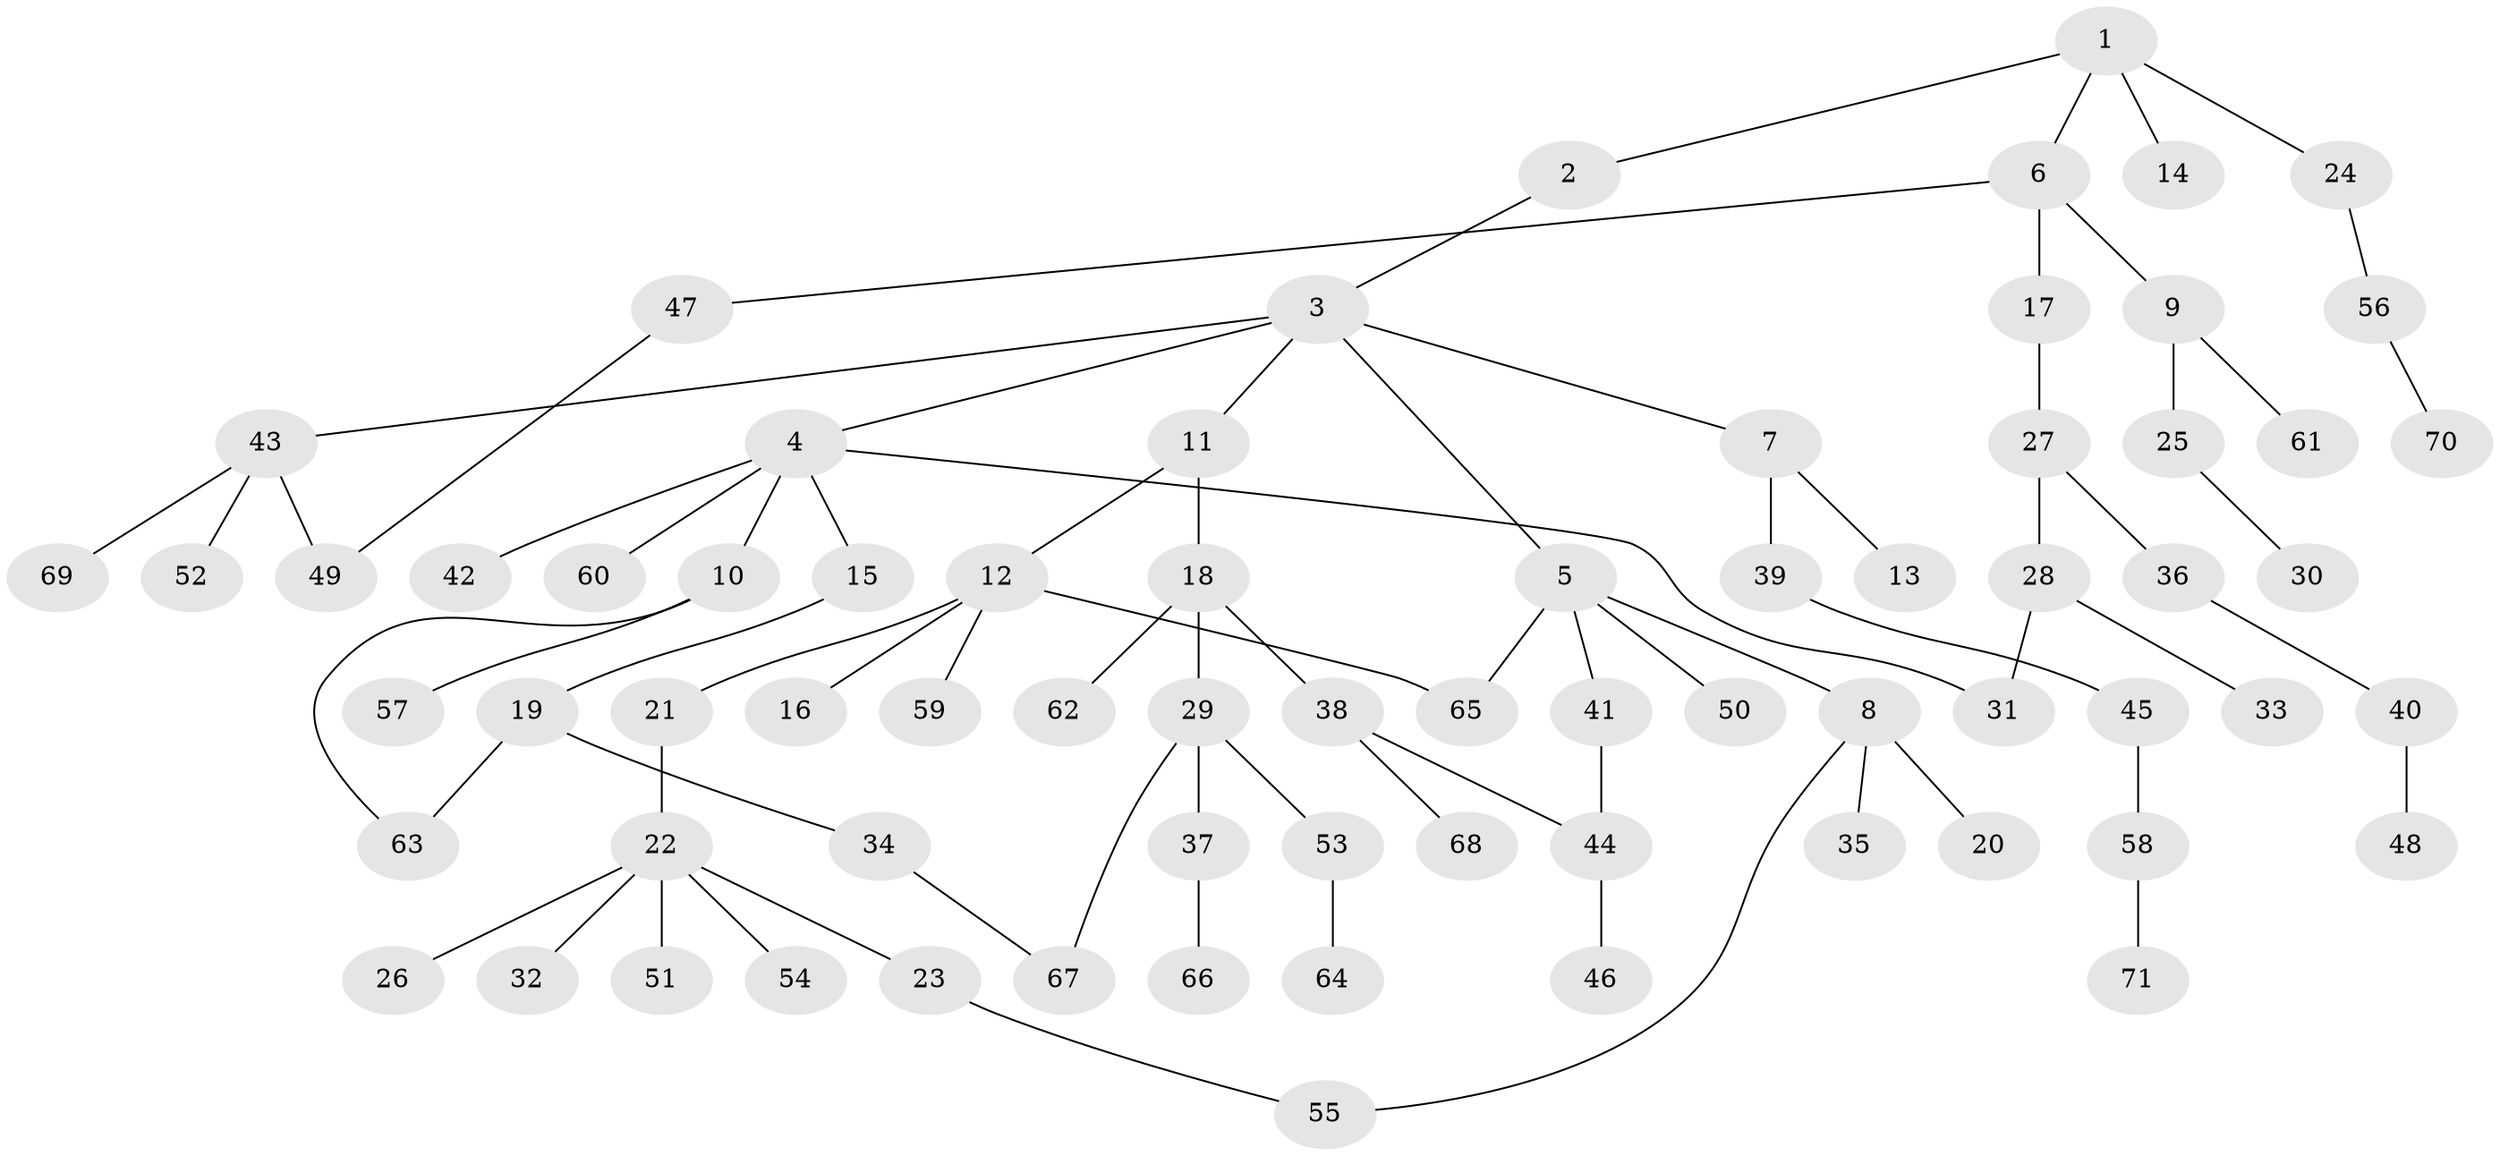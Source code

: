 // Generated by graph-tools (version 1.1) at 2025/41/03/09/25 04:41:05]
// undirected, 71 vertices, 77 edges
graph export_dot {
graph [start="1"]
  node [color=gray90,style=filled];
  1;
  2;
  3;
  4;
  5;
  6;
  7;
  8;
  9;
  10;
  11;
  12;
  13;
  14;
  15;
  16;
  17;
  18;
  19;
  20;
  21;
  22;
  23;
  24;
  25;
  26;
  27;
  28;
  29;
  30;
  31;
  32;
  33;
  34;
  35;
  36;
  37;
  38;
  39;
  40;
  41;
  42;
  43;
  44;
  45;
  46;
  47;
  48;
  49;
  50;
  51;
  52;
  53;
  54;
  55;
  56;
  57;
  58;
  59;
  60;
  61;
  62;
  63;
  64;
  65;
  66;
  67;
  68;
  69;
  70;
  71;
  1 -- 2;
  1 -- 6;
  1 -- 14;
  1 -- 24;
  2 -- 3;
  3 -- 4;
  3 -- 5;
  3 -- 7;
  3 -- 11;
  3 -- 43;
  4 -- 10;
  4 -- 15;
  4 -- 31;
  4 -- 42;
  4 -- 60;
  5 -- 8;
  5 -- 41;
  5 -- 50;
  5 -- 65;
  6 -- 9;
  6 -- 17;
  6 -- 47;
  7 -- 13;
  7 -- 39;
  8 -- 20;
  8 -- 35;
  8 -- 55;
  9 -- 25;
  9 -- 61;
  10 -- 57;
  10 -- 63;
  11 -- 12;
  11 -- 18;
  12 -- 16;
  12 -- 21;
  12 -- 59;
  12 -- 65;
  15 -- 19;
  17 -- 27;
  18 -- 29;
  18 -- 38;
  18 -- 62;
  19 -- 34;
  19 -- 63;
  21 -- 22;
  22 -- 23;
  22 -- 26;
  22 -- 32;
  22 -- 51;
  22 -- 54;
  23 -- 55;
  24 -- 56;
  25 -- 30;
  27 -- 28;
  27 -- 36;
  28 -- 33;
  28 -- 31;
  29 -- 37;
  29 -- 53;
  29 -- 67;
  34 -- 67;
  36 -- 40;
  37 -- 66;
  38 -- 44;
  38 -- 68;
  39 -- 45;
  40 -- 48;
  41 -- 44;
  43 -- 52;
  43 -- 69;
  43 -- 49;
  44 -- 46;
  45 -- 58;
  47 -- 49;
  53 -- 64;
  56 -- 70;
  58 -- 71;
}
